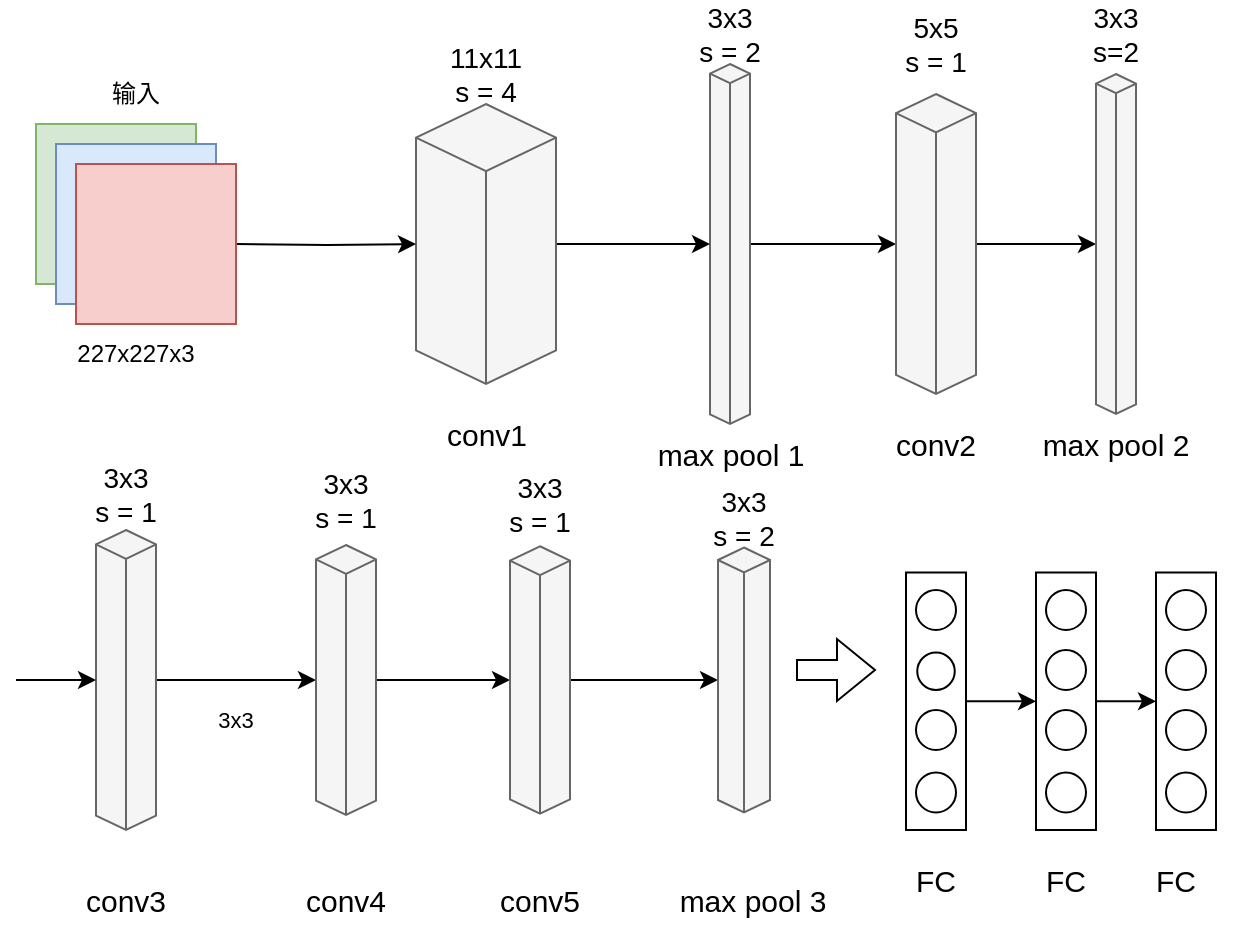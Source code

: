 <mxfile version="18.1.2" type="github">
  <diagram id="ZIbBqKyt45ywlCO85elQ" name="第 1 页">
    <mxGraphModel dx="782" dy="436" grid="1" gridSize="10" guides="1" tooltips="1" connect="1" arrows="1" fold="1" page="1" pageScale="1" pageWidth="827" pageHeight="1169" math="0" shadow="0">
      <root>
        <mxCell id="0" />
        <mxCell id="1" parent="0" />
        <mxCell id="QHwcNhU9ijFOfW8Lkw5R-71" value="" style="edgeStyle=orthogonalEdgeStyle;rounded=0;orthogonalLoop=1;jettySize=auto;html=1;fontSize=11;" parent="1" source="QHwcNhU9ijFOfW8Lkw5R-72" target="QHwcNhU9ijFOfW8Lkw5R-89" edge="1">
          <mxGeometry relative="1" as="geometry" />
        </mxCell>
        <mxCell id="QHwcNhU9ijFOfW8Lkw5R-72" value="" style="html=1;whiteSpace=wrap;shape=isoCube2;backgroundOutline=1;isoAngle=15;fillColor=#f5f5f5;fontColor=#333333;strokeColor=#666666;" parent="1" vertex="1">
          <mxGeometry x="397" y="70" width="20" height="180" as="geometry" />
        </mxCell>
        <mxCell id="QHwcNhU9ijFOfW8Lkw5R-73" value="" style="edgeStyle=orthogonalEdgeStyle;rounded=0;orthogonalLoop=1;jettySize=auto;html=1;" parent="1" source="QHwcNhU9ijFOfW8Lkw5R-74" target="QHwcNhU9ijFOfW8Lkw5R-72" edge="1">
          <mxGeometry relative="1" as="geometry" />
        </mxCell>
        <mxCell id="QHwcNhU9ijFOfW8Lkw5R-74" value="" style="html=1;whiteSpace=wrap;shape=isoCube2;backgroundOutline=1;isoAngle=15;fillColor=#f5f5f5;fontColor=#333333;strokeColor=#666666;" parent="1" vertex="1">
          <mxGeometry x="250" y="90" width="70" height="140" as="geometry" />
        </mxCell>
        <mxCell id="QHwcNhU9ijFOfW8Lkw5R-75" value="" style="edgeStyle=orthogonalEdgeStyle;rounded=0;orthogonalLoop=1;jettySize=auto;html=1;" parent="1" target="QHwcNhU9ijFOfW8Lkw5R-74" edge="1">
          <mxGeometry relative="1" as="geometry">
            <mxPoint x="160" y="160" as="sourcePoint" />
          </mxGeometry>
        </mxCell>
        <mxCell id="QHwcNhU9ijFOfW8Lkw5R-76" value="输入" style="text;html=1;strokeColor=none;fillColor=none;align=center;verticalAlign=middle;whiteSpace=wrap;rounded=0;" parent="1" vertex="1">
          <mxGeometry x="80" y="70" width="60" height="30" as="geometry" />
        </mxCell>
        <mxCell id="QHwcNhU9ijFOfW8Lkw5R-77" value="" style="group" parent="1" vertex="1" connectable="0">
          <mxGeometry x="60" y="100" width="100" height="100" as="geometry" />
        </mxCell>
        <mxCell id="QHwcNhU9ijFOfW8Lkw5R-78" value="" style="whiteSpace=wrap;html=1;aspect=fixed;fillColor=#d5e8d4;strokeColor=#82b366;" parent="QHwcNhU9ijFOfW8Lkw5R-77" vertex="1">
          <mxGeometry width="80" height="80" as="geometry" />
        </mxCell>
        <mxCell id="QHwcNhU9ijFOfW8Lkw5R-79" value="" style="whiteSpace=wrap;html=1;aspect=fixed;fillColor=#dae8fc;strokeColor=#6c8ebf;" parent="QHwcNhU9ijFOfW8Lkw5R-77" vertex="1">
          <mxGeometry x="10" y="10" width="80" height="80" as="geometry" />
        </mxCell>
        <mxCell id="QHwcNhU9ijFOfW8Lkw5R-80" value="" style="whiteSpace=wrap;html=1;aspect=fixed;fillColor=#f8cecc;strokeColor=#b85450;" parent="QHwcNhU9ijFOfW8Lkw5R-77" vertex="1">
          <mxGeometry x="20" y="20" width="80" height="80" as="geometry" />
        </mxCell>
        <mxCell id="QHwcNhU9ijFOfW8Lkw5R-81" value="227x227x3" style="text;html=1;strokeColor=none;fillColor=none;align=center;verticalAlign=middle;whiteSpace=wrap;rounded=0;" parent="1" vertex="1">
          <mxGeometry x="80" y="200" width="60" height="30" as="geometry" />
        </mxCell>
        <mxCell id="QHwcNhU9ijFOfW8Lkw5R-82" value="&lt;font style=&quot;font-size: 14px&quot;&gt;11x11&lt;br&gt;s = 4&lt;/font&gt;" style="text;html=1;strokeColor=none;fillColor=none;align=center;verticalAlign=middle;whiteSpace=wrap;rounded=0;" parent="1" vertex="1">
          <mxGeometry x="255" y="60" width="60" height="30" as="geometry" />
        </mxCell>
        <mxCell id="QHwcNhU9ijFOfW8Lkw5R-83" value="&lt;font style=&quot;font-size: 14px&quot;&gt;3x3&lt;br&gt;s = 2&lt;/font&gt;" style="text;html=1;strokeColor=none;fillColor=none;align=center;verticalAlign=middle;whiteSpace=wrap;rounded=0;" parent="1" vertex="1">
          <mxGeometry x="377" y="40" width="60" height="30" as="geometry" />
        </mxCell>
        <mxCell id="QHwcNhU9ijFOfW8Lkw5R-84" value="&lt;font style=&quot;font-size: 15px;&quot;&gt;conv1&lt;/font&gt;" style="text;html=1;strokeColor=none;fillColor=none;align=center;verticalAlign=middle;whiteSpace=wrap;rounded=0;" parent="1" vertex="1">
          <mxGeometry x="257.5" y="245" width="55" height="20" as="geometry" />
        </mxCell>
        <mxCell id="QHwcNhU9ijFOfW8Lkw5R-87" value="&lt;font style=&quot;font-size: 15px&quot;&gt;max pool 1&lt;/font&gt;" style="text;html=1;strokeColor=none;fillColor=none;align=center;verticalAlign=middle;whiteSpace=wrap;rounded=0;" parent="1" vertex="1">
          <mxGeometry x="365.5" y="250" width="83" height="30" as="geometry" />
        </mxCell>
        <mxCell id="QHwcNhU9ijFOfW8Lkw5R-88" value="" style="edgeStyle=orthogonalEdgeStyle;rounded=0;orthogonalLoop=1;jettySize=auto;html=1;fontSize=11;" parent="1" source="QHwcNhU9ijFOfW8Lkw5R-89" target="QHwcNhU9ijFOfW8Lkw5R-94" edge="1">
          <mxGeometry relative="1" as="geometry" />
        </mxCell>
        <mxCell id="QHwcNhU9ijFOfW8Lkw5R-89" value="" style="html=1;whiteSpace=wrap;shape=isoCube2;backgroundOutline=1;isoAngle=15;fillColor=#f5f5f5;fontColor=#333333;strokeColor=#666666;" parent="1" vertex="1">
          <mxGeometry x="490" y="85" width="40" height="150" as="geometry" />
        </mxCell>
        <mxCell id="QHwcNhU9ijFOfW8Lkw5R-90" value="&lt;font style=&quot;font-size: 15px&quot;&gt;conv2&lt;/font&gt;" style="text;html=1;strokeColor=none;fillColor=none;align=center;verticalAlign=middle;whiteSpace=wrap;rounded=0;" parent="1" vertex="1">
          <mxGeometry x="480" y="245" width="60" height="30" as="geometry" />
        </mxCell>
        <mxCell id="QHwcNhU9ijFOfW8Lkw5R-91" value="&lt;font style=&quot;font-size: 14px&quot;&gt;5x5&lt;br&gt;s = 1&lt;/font&gt;" style="text;html=1;strokeColor=none;fillColor=none;align=center;verticalAlign=middle;whiteSpace=wrap;rounded=0;fontSize=11;" parent="1" vertex="1">
          <mxGeometry x="480" y="45" width="60" height="30" as="geometry" />
        </mxCell>
        <mxCell id="QHwcNhU9ijFOfW8Lkw5R-94" value="" style="html=1;whiteSpace=wrap;shape=isoCube2;backgroundOutline=1;isoAngle=15;fontSize=11;fillColor=#f5f5f5;fontColor=#333333;strokeColor=#666666;" parent="1" vertex="1">
          <mxGeometry x="590" y="75" width="20" height="170" as="geometry" />
        </mxCell>
        <mxCell id="QHwcNhU9ijFOfW8Lkw5R-95" value="&lt;font style=&quot;font-size: 14px&quot;&gt;3x3&lt;br&gt;s=2&lt;/font&gt;" style="text;html=1;strokeColor=none;fillColor=none;align=center;verticalAlign=middle;whiteSpace=wrap;rounded=0;fontSize=11;" parent="1" vertex="1">
          <mxGeometry x="570" y="40" width="60" height="30" as="geometry" />
        </mxCell>
        <mxCell id="QHwcNhU9ijFOfW8Lkw5R-97" value="&lt;font style=&quot;font-size: 15px&quot;&gt;max pool 2&lt;/font&gt;" style="text;html=1;strokeColor=none;fillColor=none;align=center;verticalAlign=middle;whiteSpace=wrap;rounded=0;fontSize=11;" parent="1" vertex="1">
          <mxGeometry x="560" y="245" width="80" height="30" as="geometry" />
        </mxCell>
        <mxCell id="QHwcNhU9ijFOfW8Lkw5R-99" value="" style="edgeStyle=orthogonalEdgeStyle;rounded=0;orthogonalLoop=1;jettySize=auto;html=1;fontSize=11;" parent="1" source="QHwcNhU9ijFOfW8Lkw5R-100" target="QHwcNhU9ijFOfW8Lkw5R-105" edge="1">
          <mxGeometry relative="1" as="geometry" />
        </mxCell>
        <mxCell id="QHwcNhU9ijFOfW8Lkw5R-100" value="" style="html=1;whiteSpace=wrap;shape=isoCube2;backgroundOutline=1;isoAngle=15;fontSize=11;fillColor=#f5f5f5;fontColor=#333333;strokeColor=#666666;" parent="1" vertex="1">
          <mxGeometry x="90" y="303" width="30" height="150" as="geometry" />
        </mxCell>
        <mxCell id="QHwcNhU9ijFOfW8Lkw5R-101" value="" style="endArrow=classic;html=1;rounded=0;fontSize=11;entryX=0;entryY=0.5;entryDx=0;entryDy=0;entryPerimeter=0;" parent="1" target="QHwcNhU9ijFOfW8Lkw5R-100" edge="1">
          <mxGeometry width="50" height="50" relative="1" as="geometry">
            <mxPoint x="50" y="378" as="sourcePoint" />
            <mxPoint x="300" y="343" as="targetPoint" />
          </mxGeometry>
        </mxCell>
        <mxCell id="QHwcNhU9ijFOfW8Lkw5R-102" value="&lt;font style=&quot;font-size: 14px&quot;&gt;3x3&lt;br&gt;s = 1&lt;/font&gt;" style="text;html=1;strokeColor=none;fillColor=none;align=center;verticalAlign=middle;whiteSpace=wrap;rounded=0;fontSize=11;" parent="1" vertex="1">
          <mxGeometry x="75" y="270" width="60" height="30" as="geometry" />
        </mxCell>
        <mxCell id="QHwcNhU9ijFOfW8Lkw5R-104" value="" style="edgeStyle=orthogonalEdgeStyle;rounded=0;orthogonalLoop=1;jettySize=auto;html=1;fontSize=11;" parent="1" source="QHwcNhU9ijFOfW8Lkw5R-105" target="QHwcNhU9ijFOfW8Lkw5R-108" edge="1">
          <mxGeometry relative="1" as="geometry" />
        </mxCell>
        <mxCell id="QHwcNhU9ijFOfW8Lkw5R-105" value="" style="html=1;whiteSpace=wrap;shape=isoCube2;backgroundOutline=1;isoAngle=15;fontSize=11;fillColor=#f5f5f5;fontColor=#333333;strokeColor=#666666;" parent="1" vertex="1">
          <mxGeometry x="200" y="310.5" width="30" height="135" as="geometry" />
        </mxCell>
        <mxCell id="QHwcNhU9ijFOfW8Lkw5R-106" value="3x3" style="text;html=1;strokeColor=none;fillColor=none;align=center;verticalAlign=middle;whiteSpace=wrap;rounded=0;fontSize=11;" parent="1" vertex="1">
          <mxGeometry x="130" y="383" width="60" height="30" as="geometry" />
        </mxCell>
        <mxCell id="QHwcNhU9ijFOfW8Lkw5R-107" value="" style="edgeStyle=orthogonalEdgeStyle;rounded=0;orthogonalLoop=1;jettySize=auto;html=1;fontSize=11;" parent="1" source="QHwcNhU9ijFOfW8Lkw5R-108" target="QHwcNhU9ijFOfW8Lkw5R-109" edge="1">
          <mxGeometry relative="1" as="geometry" />
        </mxCell>
        <mxCell id="QHwcNhU9ijFOfW8Lkw5R-108" value="" style="html=1;whiteSpace=wrap;shape=isoCube2;backgroundOutline=1;isoAngle=15;fontSize=11;fillColor=#f5f5f5;fontColor=#333333;strokeColor=#666666;" parent="1" vertex="1">
          <mxGeometry x="297" y="311.13" width="30" height="133.75" as="geometry" />
        </mxCell>
        <mxCell id="QHwcNhU9ijFOfW8Lkw5R-109" value="" style="html=1;whiteSpace=wrap;shape=isoCube2;backgroundOutline=1;isoAngle=15;fontSize=11;fillColor=#f5f5f5;fontColor=#333333;strokeColor=#666666;" parent="1" vertex="1">
          <mxGeometry x="401" y="311.75" width="26" height="132.5" as="geometry" />
        </mxCell>
        <mxCell id="QHwcNhU9ijFOfW8Lkw5R-111" value="&lt;font style=&quot;font-size: 15px&quot;&gt;conv3&lt;/font&gt;" style="text;html=1;strokeColor=none;fillColor=none;align=center;verticalAlign=middle;whiteSpace=wrap;rounded=0;fontSize=11;" parent="1" vertex="1">
          <mxGeometry x="75" y="473" width="60" height="30" as="geometry" />
        </mxCell>
        <mxCell id="QHwcNhU9ijFOfW8Lkw5R-112" value="&lt;font style=&quot;font-size: 15px&quot;&gt;conv4&lt;/font&gt;" style="text;html=1;strokeColor=none;fillColor=none;align=center;verticalAlign=middle;whiteSpace=wrap;rounded=0;fontSize=11;" parent="1" vertex="1">
          <mxGeometry x="185" y="473" width="60" height="30" as="geometry" />
        </mxCell>
        <mxCell id="QHwcNhU9ijFOfW8Lkw5R-113" value="&lt;font style=&quot;font-size: 15px&quot;&gt;conv5&lt;/font&gt;" style="text;html=1;strokeColor=none;fillColor=none;align=center;verticalAlign=middle;whiteSpace=wrap;rounded=0;fontSize=11;" parent="1" vertex="1">
          <mxGeometry x="282" y="473" width="60" height="30" as="geometry" />
        </mxCell>
        <mxCell id="QHwcNhU9ijFOfW8Lkw5R-116" value="&lt;font style=&quot;font-size: 15px&quot;&gt;max pool 3&lt;/font&gt;" style="text;html=1;strokeColor=none;fillColor=none;align=center;verticalAlign=middle;whiteSpace=wrap;rounded=0;fontSize=12;" parent="1" vertex="1">
          <mxGeometry x="377" y="473" width="83" height="30" as="geometry" />
        </mxCell>
        <mxCell id="QHwcNhU9ijFOfW8Lkw5R-117" value="" style="shape=flexArrow;endArrow=classic;html=1;rounded=0;fontSize=15;" parent="1" edge="1">
          <mxGeometry width="50" height="50" relative="1" as="geometry">
            <mxPoint x="440" y="373" as="sourcePoint" />
            <mxPoint x="480" y="373" as="targetPoint" />
          </mxGeometry>
        </mxCell>
        <mxCell id="QHwcNhU9ijFOfW8Lkw5R-118" value="" style="group" parent="1" vertex="1" connectable="0">
          <mxGeometry x="495" y="324.25" width="30" height="128.75" as="geometry" />
        </mxCell>
        <mxCell id="QHwcNhU9ijFOfW8Lkw5R-119" value="" style="rounded=0;whiteSpace=wrap;html=1;fontSize=15;gradientColor=none;" parent="QHwcNhU9ijFOfW8Lkw5R-118" vertex="1">
          <mxGeometry width="30" height="128.75" as="geometry" />
        </mxCell>
        <mxCell id="QHwcNhU9ijFOfW8Lkw5R-120" value="" style="ellipse;whiteSpace=wrap;html=1;aspect=fixed;fontSize=15;gradientColor=none;" parent="QHwcNhU9ijFOfW8Lkw5R-118" vertex="1">
          <mxGeometry x="5" y="8.75" width="20" height="20" as="geometry" />
        </mxCell>
        <mxCell id="QHwcNhU9ijFOfW8Lkw5R-121" value="" style="ellipse;whiteSpace=wrap;html=1;aspect=fixed;fontSize=15;gradientColor=none;" parent="QHwcNhU9ijFOfW8Lkw5R-118" vertex="1">
          <mxGeometry x="5.63" y="40" width="18.75" height="18.75" as="geometry" />
        </mxCell>
        <mxCell id="QHwcNhU9ijFOfW8Lkw5R-122" value="" style="ellipse;whiteSpace=wrap;html=1;aspect=fixed;fontSize=15;gradientColor=none;" parent="QHwcNhU9ijFOfW8Lkw5R-118" vertex="1">
          <mxGeometry x="5" y="100" width="20" height="20" as="geometry" />
        </mxCell>
        <mxCell id="QHwcNhU9ijFOfW8Lkw5R-123" value="" style="ellipse;whiteSpace=wrap;html=1;aspect=fixed;fontSize=15;gradientColor=none;" parent="QHwcNhU9ijFOfW8Lkw5R-118" vertex="1">
          <mxGeometry x="5" y="68.75" width="20" height="20" as="geometry" />
        </mxCell>
        <mxCell id="QHwcNhU9ijFOfW8Lkw5R-124" value="" style="group" parent="1" vertex="1" connectable="0">
          <mxGeometry x="560" y="324.25" width="30" height="128.75" as="geometry" />
        </mxCell>
        <mxCell id="QHwcNhU9ijFOfW8Lkw5R-125" value="" style="rounded=0;whiteSpace=wrap;html=1;fontSize=15;gradientColor=none;" parent="QHwcNhU9ijFOfW8Lkw5R-124" vertex="1">
          <mxGeometry width="30" height="128.75" as="geometry" />
        </mxCell>
        <mxCell id="QHwcNhU9ijFOfW8Lkw5R-126" value="" style="ellipse;whiteSpace=wrap;html=1;aspect=fixed;fontSize=15;gradientColor=none;" parent="QHwcNhU9ijFOfW8Lkw5R-124" vertex="1">
          <mxGeometry x="5" y="8.75" width="20" height="20" as="geometry" />
        </mxCell>
        <mxCell id="QHwcNhU9ijFOfW8Lkw5R-127" value="" style="ellipse;whiteSpace=wrap;html=1;aspect=fixed;fontSize=15;gradientColor=none;" parent="QHwcNhU9ijFOfW8Lkw5R-124" vertex="1">
          <mxGeometry x="5" y="38.75" width="20" height="20" as="geometry" />
        </mxCell>
        <mxCell id="QHwcNhU9ijFOfW8Lkw5R-128" value="" style="ellipse;whiteSpace=wrap;html=1;aspect=fixed;fontSize=15;gradientColor=none;" parent="QHwcNhU9ijFOfW8Lkw5R-124" vertex="1">
          <mxGeometry x="5" y="100" width="20" height="20" as="geometry" />
        </mxCell>
        <mxCell id="QHwcNhU9ijFOfW8Lkw5R-129" value="" style="ellipse;whiteSpace=wrap;html=1;aspect=fixed;fontSize=15;gradientColor=none;" parent="QHwcNhU9ijFOfW8Lkw5R-124" vertex="1">
          <mxGeometry x="5" y="68.75" width="20" height="20" as="geometry" />
        </mxCell>
        <mxCell id="QHwcNhU9ijFOfW8Lkw5R-130" value="" style="group" parent="1" vertex="1" connectable="0">
          <mxGeometry x="620" y="324.25" width="30" height="128.75" as="geometry" />
        </mxCell>
        <mxCell id="QHwcNhU9ijFOfW8Lkw5R-131" value="" style="rounded=0;whiteSpace=wrap;html=1;fontSize=15;gradientColor=none;" parent="QHwcNhU9ijFOfW8Lkw5R-130" vertex="1">
          <mxGeometry width="30" height="128.75" as="geometry" />
        </mxCell>
        <mxCell id="QHwcNhU9ijFOfW8Lkw5R-132" value="" style="ellipse;whiteSpace=wrap;html=1;aspect=fixed;fontSize=15;gradientColor=none;" parent="QHwcNhU9ijFOfW8Lkw5R-130" vertex="1">
          <mxGeometry x="5" y="8.75" width="20" height="20" as="geometry" />
        </mxCell>
        <mxCell id="QHwcNhU9ijFOfW8Lkw5R-133" value="" style="ellipse;whiteSpace=wrap;html=1;aspect=fixed;fontSize=15;gradientColor=none;" parent="QHwcNhU9ijFOfW8Lkw5R-130" vertex="1">
          <mxGeometry x="5" y="38.75" width="20" height="20" as="geometry" />
        </mxCell>
        <mxCell id="QHwcNhU9ijFOfW8Lkw5R-134" value="" style="ellipse;whiteSpace=wrap;html=1;aspect=fixed;fontSize=15;gradientColor=none;" parent="QHwcNhU9ijFOfW8Lkw5R-130" vertex="1">
          <mxGeometry x="5" y="100" width="20" height="20" as="geometry" />
        </mxCell>
        <mxCell id="QHwcNhU9ijFOfW8Lkw5R-135" value="" style="ellipse;whiteSpace=wrap;html=1;aspect=fixed;fontSize=15;gradientColor=none;" parent="QHwcNhU9ijFOfW8Lkw5R-130" vertex="1">
          <mxGeometry x="5" y="68.75" width="20" height="20" as="geometry" />
        </mxCell>
        <mxCell id="QHwcNhU9ijFOfW8Lkw5R-136" value="" style="endArrow=classic;html=1;rounded=0;fontSize=15;entryX=0;entryY=0.5;entryDx=0;entryDy=0;exitX=1;exitY=0.5;exitDx=0;exitDy=0;" parent="1" source="QHwcNhU9ijFOfW8Lkw5R-119" target="QHwcNhU9ijFOfW8Lkw5R-125" edge="1">
          <mxGeometry width="50" height="50" relative="1" as="geometry">
            <mxPoint x="250" y="343" as="sourcePoint" />
            <mxPoint x="300" y="293" as="targetPoint" />
          </mxGeometry>
        </mxCell>
        <mxCell id="QHwcNhU9ijFOfW8Lkw5R-137" value="" style="endArrow=classic;html=1;rounded=0;fontSize=15;entryX=0;entryY=0.5;entryDx=0;entryDy=0;exitX=1;exitY=0.5;exitDx=0;exitDy=0;" parent="1" source="QHwcNhU9ijFOfW8Lkw5R-125" target="QHwcNhU9ijFOfW8Lkw5R-131" edge="1">
          <mxGeometry width="50" height="50" relative="1" as="geometry">
            <mxPoint x="250" y="343" as="sourcePoint" />
            <mxPoint x="300" y="293" as="targetPoint" />
          </mxGeometry>
        </mxCell>
        <mxCell id="QHwcNhU9ijFOfW8Lkw5R-138" value="&lt;font style=&quot;font-size: 15px&quot;&gt;FC&lt;/font&gt;" style="text;html=1;strokeColor=none;fillColor=none;align=center;verticalAlign=middle;whiteSpace=wrap;rounded=0;fontSize=15;" parent="1" vertex="1">
          <mxGeometry x="480" y="463" width="60" height="30" as="geometry" />
        </mxCell>
        <mxCell id="QHwcNhU9ijFOfW8Lkw5R-139" value="&lt;font style=&quot;font-size: 15px&quot;&gt;FC&lt;/font&gt;" style="text;html=1;strokeColor=none;fillColor=none;align=center;verticalAlign=middle;whiteSpace=wrap;rounded=0;fontSize=15;" parent="1" vertex="1">
          <mxGeometry x="545" y="463" width="60" height="30" as="geometry" />
        </mxCell>
        <mxCell id="QHwcNhU9ijFOfW8Lkw5R-140" value="&lt;font style=&quot;font-size: 15px&quot;&gt;FC&lt;/font&gt;" style="text;html=1;strokeColor=none;fillColor=none;align=center;verticalAlign=middle;whiteSpace=wrap;rounded=0;fontSize=15;" parent="1" vertex="1">
          <mxGeometry x="600" y="463" width="60" height="30" as="geometry" />
        </mxCell>
        <mxCell id="QHwcNhU9ijFOfW8Lkw5R-143" value="&lt;font style=&quot;font-size: 14px&quot;&gt;3x3&lt;br&gt;s = 1&lt;/font&gt;" style="text;html=1;strokeColor=none;fillColor=none;align=center;verticalAlign=middle;whiteSpace=wrap;rounded=0;fontSize=11;" parent="1" vertex="1">
          <mxGeometry x="185" y="273" width="60" height="30" as="geometry" />
        </mxCell>
        <mxCell id="QHwcNhU9ijFOfW8Lkw5R-144" value="&lt;font style=&quot;font-size: 14px&quot;&gt;3x3&lt;br&gt;s = 1&lt;/font&gt;" style="text;html=1;strokeColor=none;fillColor=none;align=center;verticalAlign=middle;whiteSpace=wrap;rounded=0;fontSize=11;" parent="1" vertex="1">
          <mxGeometry x="282" y="275" width="60" height="30" as="geometry" />
        </mxCell>
        <mxCell id="QHwcNhU9ijFOfW8Lkw5R-145" value="&lt;font style=&quot;font-size: 14px&quot;&gt;3x3&lt;br&gt;s = 2&lt;/font&gt;" style="text;html=1;strokeColor=none;fillColor=none;align=center;verticalAlign=middle;whiteSpace=wrap;rounded=0;" parent="1" vertex="1">
          <mxGeometry x="384" y="281.75" width="60" height="30" as="geometry" />
        </mxCell>
      </root>
    </mxGraphModel>
  </diagram>
</mxfile>
